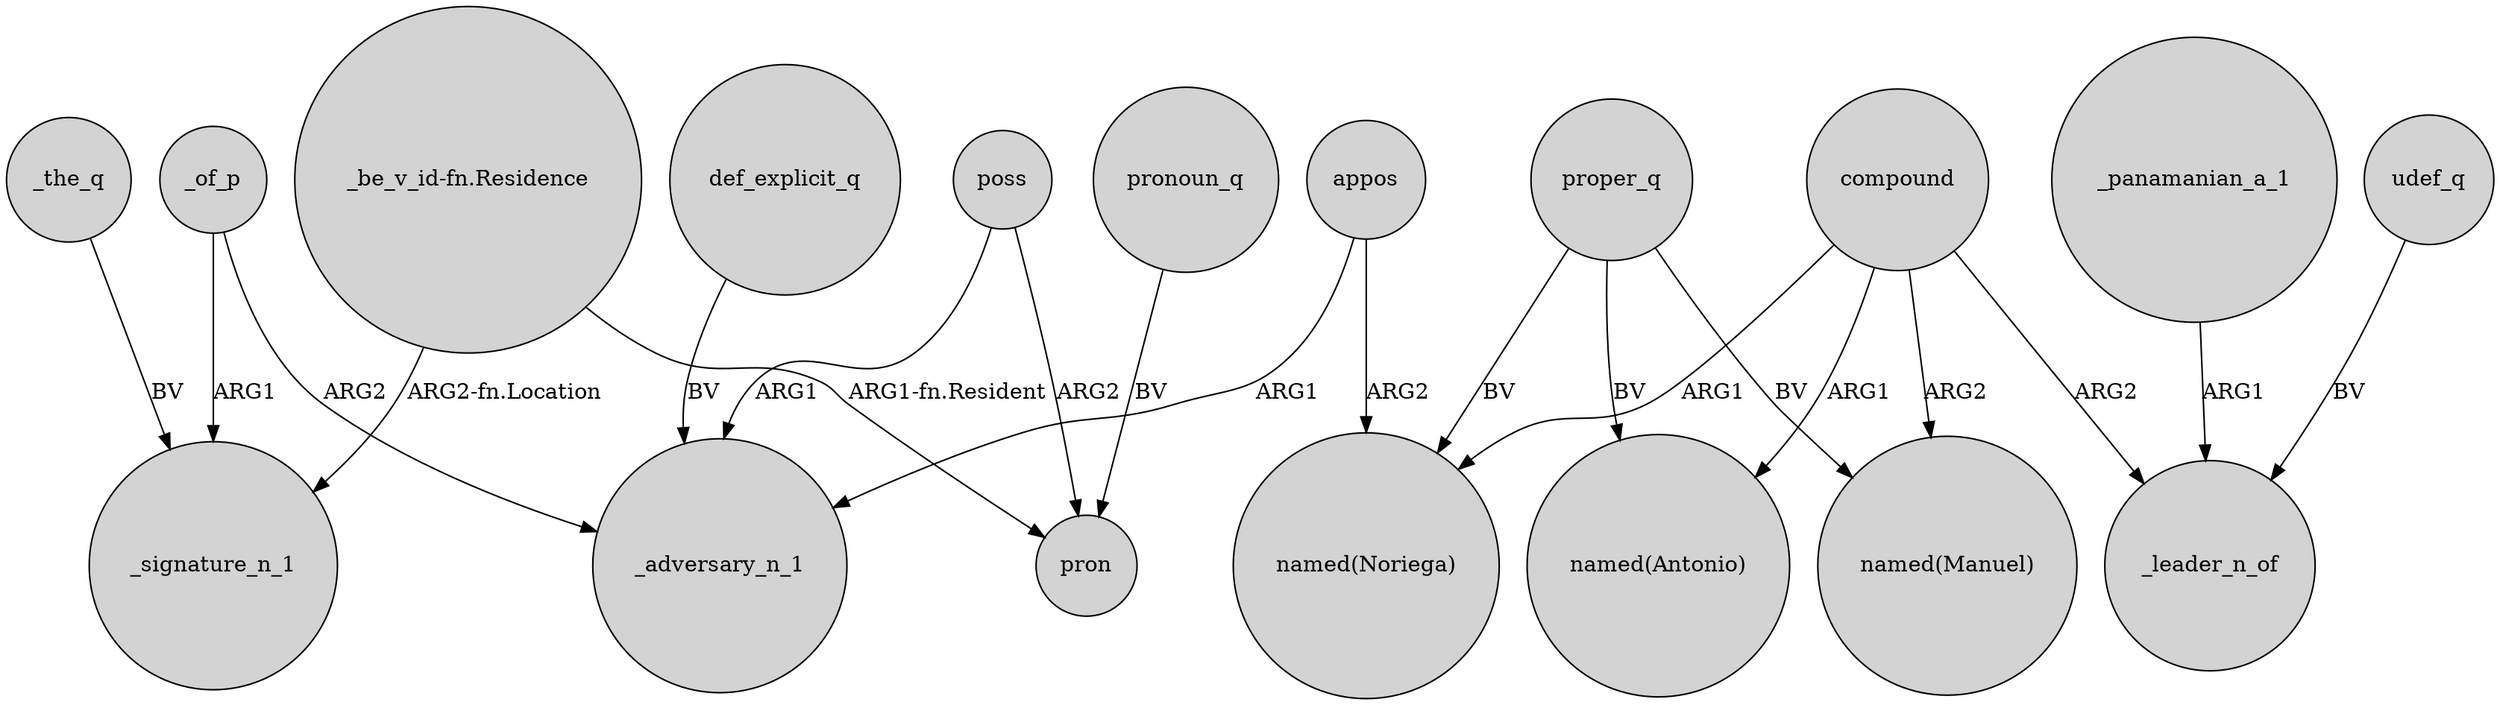 digraph {
	node [shape=circle style=filled]
	_of_p -> _adversary_n_1 [label=ARG2]
	compound -> "named(Noriega)" [label=ARG1]
	compound -> "named(Manuel)" [label=ARG2]
	"_be_v_id-fn.Residence" -> _signature_n_1 [label="ARG2-fn.Location"]
	compound -> "named(Antonio)" [label=ARG1]
	"_be_v_id-fn.Residence" -> pron [label="ARG1-fn.Resident"]
	compound -> _leader_n_of [label=ARG2]
	def_explicit_q -> _adversary_n_1 [label=BV]
	pronoun_q -> pron [label=BV]
	poss -> pron [label=ARG2]
	proper_q -> "named(Antonio)" [label=BV]
	udef_q -> _leader_n_of [label=BV]
	appos -> "named(Noriega)" [label=ARG2]
	poss -> _adversary_n_1 [label=ARG1]
	appos -> _adversary_n_1 [label=ARG1]
	_of_p -> _signature_n_1 [label=ARG1]
	_the_q -> _signature_n_1 [label=BV]
	_panamanian_a_1 -> _leader_n_of [label=ARG1]
	proper_q -> "named(Manuel)" [label=BV]
	proper_q -> "named(Noriega)" [label=BV]
}
